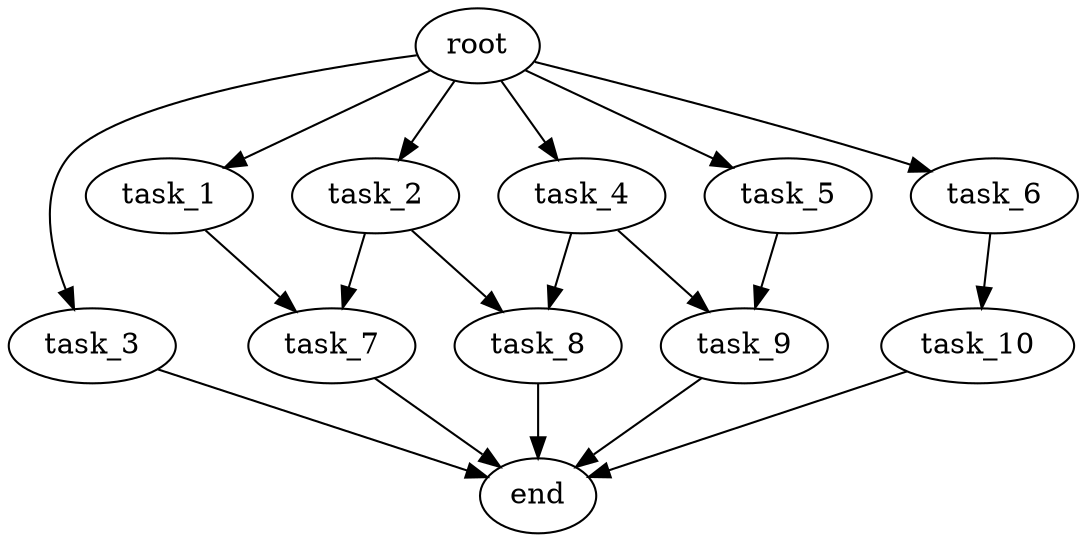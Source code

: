 digraph G {
  root [size="0.000000e+00"];
  task_1 [size="4.211602e+09"];
  task_2 [size="4.842829e+09"];
  task_3 [size="7.701367e+08"];
  task_4 [size="2.517746e+09"];
  task_5 [size="2.466654e+09"];
  task_6 [size="6.250712e+09"];
  task_7 [size="5.938470e+09"];
  task_8 [size="1.956287e+09"];
  task_9 [size="1.070617e+09"];
  task_10 [size="3.047275e+09"];
  end [size="0.000000e+00"];

  root -> task_1 [size="1.000000e-12"];
  root -> task_2 [size="1.000000e-12"];
  root -> task_3 [size="1.000000e-12"];
  root -> task_4 [size="1.000000e-12"];
  root -> task_5 [size="1.000000e-12"];
  root -> task_6 [size="1.000000e-12"];
  task_1 -> task_7 [size="2.969235e+08"];
  task_2 -> task_7 [size="2.969235e+08"];
  task_2 -> task_8 [size="9.781434e+07"];
  task_3 -> end [size="1.000000e-12"];
  task_4 -> task_8 [size="9.781434e+07"];
  task_4 -> task_9 [size="5.353084e+07"];
  task_5 -> task_9 [size="5.353084e+07"];
  task_6 -> task_10 [size="3.047275e+08"];
  task_7 -> end [size="1.000000e-12"];
  task_8 -> end [size="1.000000e-12"];
  task_9 -> end [size="1.000000e-12"];
  task_10 -> end [size="1.000000e-12"];
}
